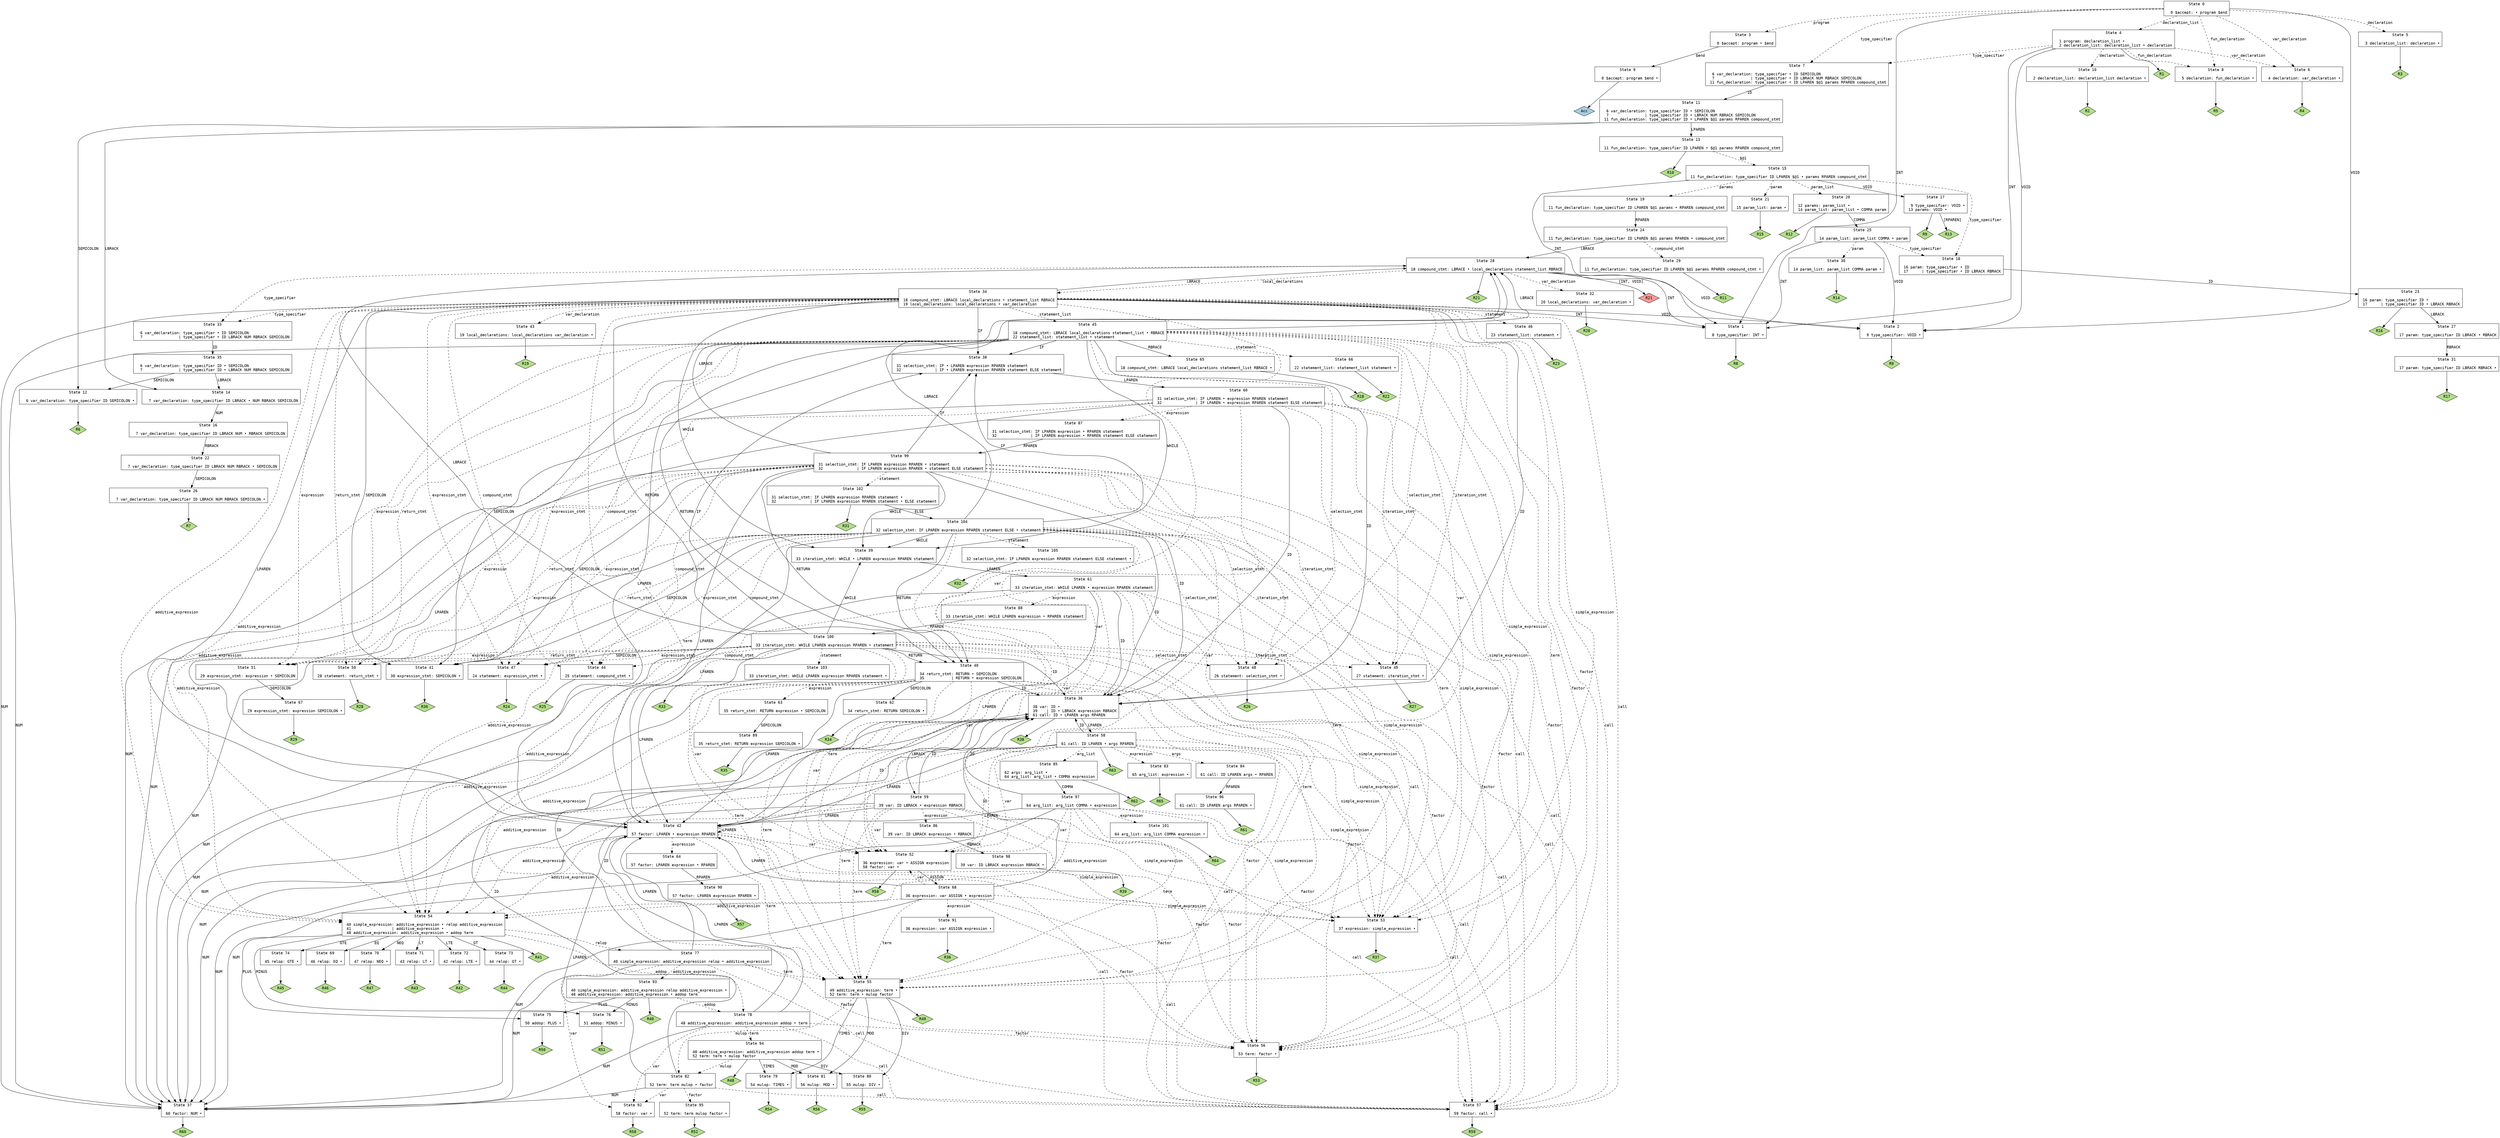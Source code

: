 // Generated by GNU Bison 3.8.2.
// Report bugs to <bug-bison@gnu.org>.
// Home page: <https://www.gnu.org/software/bison/>.

digraph "parser/parser.y"
{
  node [fontname = courier, shape = box, colorscheme = paired6]
  edge [fontname = courier]

  0 [label="State 0\n\l  0 $accept: • program $end\l"]
  0 -> 1 [style=solid label="INT"]
  0 -> 2 [style=solid label="VOID"]
  0 -> 3 [style=dashed label="program"]
  0 -> 4 [style=dashed label="declaration_list"]
  0 -> 5 [style=dashed label="declaration"]
  0 -> 6 [style=dashed label="var_declaration"]
  0 -> 7 [style=dashed label="type_specifier"]
  0 -> 8 [style=dashed label="fun_declaration"]
  1 [label="State 1\n\l  8 type_specifier: INT •\l"]
  1 -> "1R8" [style=solid]
 "1R8" [label="R8", fillcolor=3, shape=diamond, style=filled]
  2 [label="State 2\n\l  9 type_specifier: VOID •\l"]
  2 -> "2R9" [style=solid]
 "2R9" [label="R9", fillcolor=3, shape=diamond, style=filled]
  3 [label="State 3\n\l  0 $accept: program • $end\l"]
  3 -> 9 [style=solid label="$end"]
  4 [label="State 4\n\l  1 program: declaration_list •\l  2 declaration_list: declaration_list • declaration\l"]
  4 -> 1 [style=solid label="INT"]
  4 -> 2 [style=solid label="VOID"]
  4 -> 10 [style=dashed label="declaration"]
  4 -> 6 [style=dashed label="var_declaration"]
  4 -> 7 [style=dashed label="type_specifier"]
  4 -> 8 [style=dashed label="fun_declaration"]
  4 -> "4R1" [style=solid]
 "4R1" [label="R1", fillcolor=3, shape=diamond, style=filled]
  5 [label="State 5\n\l  3 declaration_list: declaration •\l"]
  5 -> "5R3" [style=solid]
 "5R3" [label="R3", fillcolor=3, shape=diamond, style=filled]
  6 [label="State 6\n\l  4 declaration: var_declaration •\l"]
  6 -> "6R4" [style=solid]
 "6R4" [label="R4", fillcolor=3, shape=diamond, style=filled]
  7 [label="State 7\n\l  6 var_declaration: type_specifier • ID SEMICOLON\l  7                | type_specifier • ID LBRACK NUM RBRACK SEMICOLON\l 11 fun_declaration: type_specifier • ID LPAREN $@1 params RPAREN compound_stmt\l"]
  7 -> 11 [style=solid label="ID"]
  8 [label="State 8\n\l  5 declaration: fun_declaration •\l"]
  8 -> "8R5" [style=solid]
 "8R5" [label="R5", fillcolor=3, shape=diamond, style=filled]
  9 [label="State 9\n\l  0 $accept: program $end •\l"]
  9 -> "9R0" [style=solid]
 "9R0" [label="Acc", fillcolor=1, shape=diamond, style=filled]
  10 [label="State 10\n\l  2 declaration_list: declaration_list declaration •\l"]
  10 -> "10R2" [style=solid]
 "10R2" [label="R2", fillcolor=3, shape=diamond, style=filled]
  11 [label="State 11\n\l  6 var_declaration: type_specifier ID • SEMICOLON\l  7                | type_specifier ID • LBRACK NUM RBRACK SEMICOLON\l 11 fun_declaration: type_specifier ID • LPAREN $@1 params RPAREN compound_stmt\l"]
  11 -> 12 [style=solid label="SEMICOLON"]
  11 -> 13 [style=solid label="LPAREN"]
  11 -> 14 [style=solid label="LBRACK"]
  12 [label="State 12\n\l  6 var_declaration: type_specifier ID SEMICOLON •\l"]
  12 -> "12R6" [style=solid]
 "12R6" [label="R6", fillcolor=3, shape=diamond, style=filled]
  13 [label="State 13\n\l 11 fun_declaration: type_specifier ID LPAREN • $@1 params RPAREN compound_stmt\l"]
  13 -> 15 [style=dashed label="$@1"]
  13 -> "13R10" [style=solid]
 "13R10" [label="R10", fillcolor=3, shape=diamond, style=filled]
  14 [label="State 14\n\l  7 var_declaration: type_specifier ID LBRACK • NUM RBRACK SEMICOLON\l"]
  14 -> 16 [style=solid label="NUM"]
  15 [label="State 15\n\l 11 fun_declaration: type_specifier ID LPAREN $@1 • params RPAREN compound_stmt\l"]
  15 -> 1 [style=solid label="INT"]
  15 -> 17 [style=solid label="VOID"]
  15 -> 18 [style=dashed label="type_specifier"]
  15 -> 19 [style=dashed label="params"]
  15 -> 20 [style=dashed label="param_list"]
  15 -> 21 [style=dashed label="param"]
  16 [label="State 16\n\l  7 var_declaration: type_specifier ID LBRACK NUM • RBRACK SEMICOLON\l"]
  16 -> 22 [style=solid label="RBRACK"]
  17 [label="State 17\n\l  9 type_specifier: VOID •\l 13 params: VOID •\l"]
  17 -> "17R9" [style=solid]
 "17R9" [label="R9", fillcolor=3, shape=diamond, style=filled]
  17 -> "17R13" [label="[RPAREN]", style=solid]
 "17R13" [label="R13", fillcolor=3, shape=diamond, style=filled]
  18 [label="State 18\n\l 16 param: type_specifier • ID\l 17      | type_specifier • ID LBRACK RBRACK\l"]
  18 -> 23 [style=solid label="ID"]
  19 [label="State 19\n\l 11 fun_declaration: type_specifier ID LPAREN $@1 params • RPAREN compound_stmt\l"]
  19 -> 24 [style=solid label="RPAREN"]
  20 [label="State 20\n\l 12 params: param_list •\l 14 param_list: param_list • COMMA param\l"]
  20 -> 25 [style=solid label="COMMA"]
  20 -> "20R12" [style=solid]
 "20R12" [label="R12", fillcolor=3, shape=diamond, style=filled]
  21 [label="State 21\n\l 15 param_list: param •\l"]
  21 -> "21R15" [style=solid]
 "21R15" [label="R15", fillcolor=3, shape=diamond, style=filled]
  22 [label="State 22\n\l  7 var_declaration: type_specifier ID LBRACK NUM RBRACK • SEMICOLON\l"]
  22 -> 26 [style=solid label="SEMICOLON"]
  23 [label="State 23\n\l 16 param: type_specifier ID •\l 17      | type_specifier ID • LBRACK RBRACK\l"]
  23 -> 27 [style=solid label="LBRACK"]
  23 -> "23R16" [style=solid]
 "23R16" [label="R16", fillcolor=3, shape=diamond, style=filled]
  24 [label="State 24\n\l 11 fun_declaration: type_specifier ID LPAREN $@1 params RPAREN • compound_stmt\l"]
  24 -> 28 [style=solid label="LBRACE"]
  24 -> 29 [style=dashed label="compound_stmt"]
  25 [label="State 25\n\l 14 param_list: param_list COMMA • param\l"]
  25 -> 1 [style=solid label="INT"]
  25 -> 2 [style=solid label="VOID"]
  25 -> 18 [style=dashed label="type_specifier"]
  25 -> 30 [style=dashed label="param"]
  26 [label="State 26\n\l  7 var_declaration: type_specifier ID LBRACK NUM RBRACK SEMICOLON •\l"]
  26 -> "26R7" [style=solid]
 "26R7" [label="R7", fillcolor=3, shape=diamond, style=filled]
  27 [label="State 27\n\l 17 param: type_specifier ID LBRACK • RBRACK\l"]
  27 -> 31 [style=solid label="RBRACK"]
  28 [label="State 28\n\l 18 compound_stmt: LBRACE • local_declarations statement_list RBRACE\l"]
  28 -> 1 [style=solid label="INT"]
  28 -> 2 [style=solid label="VOID"]
  28 -> 32 [style=dashed label="var_declaration"]
  28 -> 33 [style=dashed label="type_specifier"]
  28 -> 34 [style=dashed label="local_declarations"]
  28 -> "28R21d" [label="[INT, VOID]", style=solid]
 "28R21d" [label="R21", fillcolor=5, shape=diamond, style=filled]
  28 -> "28R21" [style=solid]
 "28R21" [label="R21", fillcolor=3, shape=diamond, style=filled]
  29 [label="State 29\n\l 11 fun_declaration: type_specifier ID LPAREN $@1 params RPAREN compound_stmt •\l"]
  29 -> "29R11" [style=solid]
 "29R11" [label="R11", fillcolor=3, shape=diamond, style=filled]
  30 [label="State 30\n\l 14 param_list: param_list COMMA param •\l"]
  30 -> "30R14" [style=solid]
 "30R14" [label="R14", fillcolor=3, shape=diamond, style=filled]
  31 [label="State 31\n\l 17 param: type_specifier ID LBRACK RBRACK •\l"]
  31 -> "31R17" [style=solid]
 "31R17" [label="R17", fillcolor=3, shape=diamond, style=filled]
  32 [label="State 32\n\l 20 local_declarations: var_declaration •\l"]
  32 -> "32R20" [style=solid]
 "32R20" [label="R20", fillcolor=3, shape=diamond, style=filled]
  33 [label="State 33\n\l  6 var_declaration: type_specifier • ID SEMICOLON\l  7                | type_specifier • ID LBRACK NUM RBRACK SEMICOLON\l"]
  33 -> 35 [style=solid label="ID"]
  34 [label="State 34\n\l 18 compound_stmt: LBRACE local_declarations • statement_list RBRACE\l 19 local_declarations: local_declarations • var_declaration\l"]
  34 -> 36 [style=solid label="ID"]
  34 -> 37 [style=solid label="NUM"]
  34 -> 38 [style=solid label="IF"]
  34 -> 39 [style=solid label="WHILE"]
  34 -> 40 [style=solid label="RETURN"]
  34 -> 1 [style=solid label="INT"]
  34 -> 2 [style=solid label="VOID"]
  34 -> 41 [style=solid label="SEMICOLON"]
  34 -> 42 [style=solid label="LPAREN"]
  34 -> 28 [style=solid label="LBRACE"]
  34 -> 43 [style=dashed label="var_declaration"]
  34 -> 33 [style=dashed label="type_specifier"]
  34 -> 44 [style=dashed label="compound_stmt"]
  34 -> 45 [style=dashed label="statement_list"]
  34 -> 46 [style=dashed label="statement"]
  34 -> 47 [style=dashed label="expression_stmt"]
  34 -> 48 [style=dashed label="selection_stmt"]
  34 -> 49 [style=dashed label="iteration_stmt"]
  34 -> 50 [style=dashed label="return_stmt"]
  34 -> 51 [style=dashed label="expression"]
  34 -> 52 [style=dashed label="var"]
  34 -> 53 [style=dashed label="simple_expression"]
  34 -> 54 [style=dashed label="additive_expression"]
  34 -> 55 [style=dashed label="term"]
  34 -> 56 [style=dashed label="factor"]
  34 -> 57 [style=dashed label="call"]
  35 [label="State 35\n\l  6 var_declaration: type_specifier ID • SEMICOLON\l  7                | type_specifier ID • LBRACK NUM RBRACK SEMICOLON\l"]
  35 -> 12 [style=solid label="SEMICOLON"]
  35 -> 14 [style=solid label="LBRACK"]
  36 [label="State 36\n\l 38 var: ID •\l 39    | ID • LBRACK expression RBRACK\l 61 call: ID • LPAREN args RPAREN\l"]
  36 -> 58 [style=solid label="LPAREN"]
  36 -> 59 [style=solid label="LBRACK"]
  36 -> "36R38" [style=solid]
 "36R38" [label="R38", fillcolor=3, shape=diamond, style=filled]
  37 [label="State 37\n\l 60 factor: NUM •\l"]
  37 -> "37R60" [style=solid]
 "37R60" [label="R60", fillcolor=3, shape=diamond, style=filled]
  38 [label="State 38\n\l 31 selection_stmt: IF • LPAREN expression RPAREN statement\l 32               | IF • LPAREN expression RPAREN statement ELSE statement\l"]
  38 -> 60 [style=solid label="LPAREN"]
  39 [label="State 39\n\l 33 iteration_stmt: WHILE • LPAREN expression RPAREN statement\l"]
  39 -> 61 [style=solid label="LPAREN"]
  40 [label="State 40\n\l 34 return_stmt: RETURN • SEMICOLON\l 35            | RETURN • expression SEMICOLON\l"]
  40 -> 36 [style=solid label="ID"]
  40 -> 37 [style=solid label="NUM"]
  40 -> 62 [style=solid label="SEMICOLON"]
  40 -> 42 [style=solid label="LPAREN"]
  40 -> 63 [style=dashed label="expression"]
  40 -> 52 [style=dashed label="var"]
  40 -> 53 [style=dashed label="simple_expression"]
  40 -> 54 [style=dashed label="additive_expression"]
  40 -> 55 [style=dashed label="term"]
  40 -> 56 [style=dashed label="factor"]
  40 -> 57 [style=dashed label="call"]
  41 [label="State 41\n\l 30 expression_stmt: SEMICOLON •\l"]
  41 -> "41R30" [style=solid]
 "41R30" [label="R30", fillcolor=3, shape=diamond, style=filled]
  42 [label="State 42\n\l 57 factor: LPAREN • expression RPAREN\l"]
  42 -> 36 [style=solid label="ID"]
  42 -> 37 [style=solid label="NUM"]
  42 -> 42 [style=solid label="LPAREN"]
  42 -> 64 [style=dashed label="expression"]
  42 -> 52 [style=dashed label="var"]
  42 -> 53 [style=dashed label="simple_expression"]
  42 -> 54 [style=dashed label="additive_expression"]
  42 -> 55 [style=dashed label="term"]
  42 -> 56 [style=dashed label="factor"]
  42 -> 57 [style=dashed label="call"]
  43 [label="State 43\n\l 19 local_declarations: local_declarations var_declaration •\l"]
  43 -> "43R19" [style=solid]
 "43R19" [label="R19", fillcolor=3, shape=diamond, style=filled]
  44 [label="State 44\n\l 25 statement: compound_stmt •\l"]
  44 -> "44R25" [style=solid]
 "44R25" [label="R25", fillcolor=3, shape=diamond, style=filled]
  45 [label="State 45\n\l 18 compound_stmt: LBRACE local_declarations statement_list • RBRACE\l 22 statement_list: statement_list • statement\l"]
  45 -> 36 [style=solid label="ID"]
  45 -> 37 [style=solid label="NUM"]
  45 -> 38 [style=solid label="IF"]
  45 -> 39 [style=solid label="WHILE"]
  45 -> 40 [style=solid label="RETURN"]
  45 -> 41 [style=solid label="SEMICOLON"]
  45 -> 42 [style=solid label="LPAREN"]
  45 -> 28 [style=solid label="LBRACE"]
  45 -> 65 [style=solid label="RBRACE"]
  45 -> 44 [style=dashed label="compound_stmt"]
  45 -> 66 [style=dashed label="statement"]
  45 -> 47 [style=dashed label="expression_stmt"]
  45 -> 48 [style=dashed label="selection_stmt"]
  45 -> 49 [style=dashed label="iteration_stmt"]
  45 -> 50 [style=dashed label="return_stmt"]
  45 -> 51 [style=dashed label="expression"]
  45 -> 52 [style=dashed label="var"]
  45 -> 53 [style=dashed label="simple_expression"]
  45 -> 54 [style=dashed label="additive_expression"]
  45 -> 55 [style=dashed label="term"]
  45 -> 56 [style=dashed label="factor"]
  45 -> 57 [style=dashed label="call"]
  46 [label="State 46\n\l 23 statement_list: statement •\l"]
  46 -> "46R23" [style=solid]
 "46R23" [label="R23", fillcolor=3, shape=diamond, style=filled]
  47 [label="State 47\n\l 24 statement: expression_stmt •\l"]
  47 -> "47R24" [style=solid]
 "47R24" [label="R24", fillcolor=3, shape=diamond, style=filled]
  48 [label="State 48\n\l 26 statement: selection_stmt •\l"]
  48 -> "48R26" [style=solid]
 "48R26" [label="R26", fillcolor=3, shape=diamond, style=filled]
  49 [label="State 49\n\l 27 statement: iteration_stmt •\l"]
  49 -> "49R27" [style=solid]
 "49R27" [label="R27", fillcolor=3, shape=diamond, style=filled]
  50 [label="State 50\n\l 28 statement: return_stmt •\l"]
  50 -> "50R28" [style=solid]
 "50R28" [label="R28", fillcolor=3, shape=diamond, style=filled]
  51 [label="State 51\n\l 29 expression_stmt: expression • SEMICOLON\l"]
  51 -> 67 [style=solid label="SEMICOLON"]
  52 [label="State 52\n\l 36 expression: var • ASSIGN expression\l 58 factor: var •\l"]
  52 -> 68 [style=solid label="ASSIGN"]
  52 -> "52R58" [style=solid]
 "52R58" [label="R58", fillcolor=3, shape=diamond, style=filled]
  53 [label="State 53\n\l 37 expression: simple_expression •\l"]
  53 -> "53R37" [style=solid]
 "53R37" [label="R37", fillcolor=3, shape=diamond, style=filled]
  54 [label="State 54\n\l 40 simple_expression: additive_expression • relop additive_expression\l 41                  | additive_expression •\l 48 additive_expression: additive_expression • addop term\l"]
  54 -> 69 [style=solid label="EQ"]
  54 -> 70 [style=solid label="NEQ"]
  54 -> 71 [style=solid label="LT"]
  54 -> 72 [style=solid label="LTE"]
  54 -> 73 [style=solid label="GT"]
  54 -> 74 [style=solid label="GTE"]
  54 -> 75 [style=solid label="PLUS"]
  54 -> 76 [style=solid label="MINUS"]
  54 -> 77 [style=dashed label="relop"]
  54 -> 78 [style=dashed label="addop"]
  54 -> "54R41" [style=solid]
 "54R41" [label="R41", fillcolor=3, shape=diamond, style=filled]
  55 [label="State 55\n\l 49 additive_expression: term •\l 52 term: term • mulop factor\l"]
  55 -> 79 [style=solid label="TIMES"]
  55 -> 80 [style=solid label="DIV"]
  55 -> 81 [style=solid label="MOD"]
  55 -> 82 [style=dashed label="mulop"]
  55 -> "55R49" [style=solid]
 "55R49" [label="R49", fillcolor=3, shape=diamond, style=filled]
  56 [label="State 56\n\l 53 term: factor •\l"]
  56 -> "56R53" [style=solid]
 "56R53" [label="R53", fillcolor=3, shape=diamond, style=filled]
  57 [label="State 57\n\l 59 factor: call •\l"]
  57 -> "57R59" [style=solid]
 "57R59" [label="R59", fillcolor=3, shape=diamond, style=filled]
  58 [label="State 58\n\l 61 call: ID LPAREN • args RPAREN\l"]
  58 -> 36 [style=solid label="ID"]
  58 -> 37 [style=solid label="NUM"]
  58 -> 42 [style=solid label="LPAREN"]
  58 -> 83 [style=dashed label="expression"]
  58 -> 52 [style=dashed label="var"]
  58 -> 53 [style=dashed label="simple_expression"]
  58 -> 54 [style=dashed label="additive_expression"]
  58 -> 55 [style=dashed label="term"]
  58 -> 56 [style=dashed label="factor"]
  58 -> 57 [style=dashed label="call"]
  58 -> 84 [style=dashed label="args"]
  58 -> 85 [style=dashed label="arg_list"]
  58 -> "58R63" [style=solid]
 "58R63" [label="R63", fillcolor=3, shape=diamond, style=filled]
  59 [label="State 59\n\l 39 var: ID LBRACK • expression RBRACK\l"]
  59 -> 36 [style=solid label="ID"]
  59 -> 37 [style=solid label="NUM"]
  59 -> 42 [style=solid label="LPAREN"]
  59 -> 86 [style=dashed label="expression"]
  59 -> 52 [style=dashed label="var"]
  59 -> 53 [style=dashed label="simple_expression"]
  59 -> 54 [style=dashed label="additive_expression"]
  59 -> 55 [style=dashed label="term"]
  59 -> 56 [style=dashed label="factor"]
  59 -> 57 [style=dashed label="call"]
  60 [label="State 60\n\l 31 selection_stmt: IF LPAREN • expression RPAREN statement\l 32               | IF LPAREN • expression RPAREN statement ELSE statement\l"]
  60 -> 36 [style=solid label="ID"]
  60 -> 37 [style=solid label="NUM"]
  60 -> 42 [style=solid label="LPAREN"]
  60 -> 87 [style=dashed label="expression"]
  60 -> 52 [style=dashed label="var"]
  60 -> 53 [style=dashed label="simple_expression"]
  60 -> 54 [style=dashed label="additive_expression"]
  60 -> 55 [style=dashed label="term"]
  60 -> 56 [style=dashed label="factor"]
  60 -> 57 [style=dashed label="call"]
  61 [label="State 61\n\l 33 iteration_stmt: WHILE LPAREN • expression RPAREN statement\l"]
  61 -> 36 [style=solid label="ID"]
  61 -> 37 [style=solid label="NUM"]
  61 -> 42 [style=solid label="LPAREN"]
  61 -> 88 [style=dashed label="expression"]
  61 -> 52 [style=dashed label="var"]
  61 -> 53 [style=dashed label="simple_expression"]
  61 -> 54 [style=dashed label="additive_expression"]
  61 -> 55 [style=dashed label="term"]
  61 -> 56 [style=dashed label="factor"]
  61 -> 57 [style=dashed label="call"]
  62 [label="State 62\n\l 34 return_stmt: RETURN SEMICOLON •\l"]
  62 -> "62R34" [style=solid]
 "62R34" [label="R34", fillcolor=3, shape=diamond, style=filled]
  63 [label="State 63\n\l 35 return_stmt: RETURN expression • SEMICOLON\l"]
  63 -> 89 [style=solid label="SEMICOLON"]
  64 [label="State 64\n\l 57 factor: LPAREN expression • RPAREN\l"]
  64 -> 90 [style=solid label="RPAREN"]
  65 [label="State 65\n\l 18 compound_stmt: LBRACE local_declarations statement_list RBRACE •\l"]
  65 -> "65R18" [style=solid]
 "65R18" [label="R18", fillcolor=3, shape=diamond, style=filled]
  66 [label="State 66\n\l 22 statement_list: statement_list statement •\l"]
  66 -> "66R22" [style=solid]
 "66R22" [label="R22", fillcolor=3, shape=diamond, style=filled]
  67 [label="State 67\n\l 29 expression_stmt: expression SEMICOLON •\l"]
  67 -> "67R29" [style=solid]
 "67R29" [label="R29", fillcolor=3, shape=diamond, style=filled]
  68 [label="State 68\n\l 36 expression: var ASSIGN • expression\l"]
  68 -> 36 [style=solid label="ID"]
  68 -> 37 [style=solid label="NUM"]
  68 -> 42 [style=solid label="LPAREN"]
  68 -> 91 [style=dashed label="expression"]
  68 -> 52 [style=dashed label="var"]
  68 -> 53 [style=dashed label="simple_expression"]
  68 -> 54 [style=dashed label="additive_expression"]
  68 -> 55 [style=dashed label="term"]
  68 -> 56 [style=dashed label="factor"]
  68 -> 57 [style=dashed label="call"]
  69 [label="State 69\n\l 46 relop: EQ •\l"]
  69 -> "69R46" [style=solid]
 "69R46" [label="R46", fillcolor=3, shape=diamond, style=filled]
  70 [label="State 70\n\l 47 relop: NEQ •\l"]
  70 -> "70R47" [style=solid]
 "70R47" [label="R47", fillcolor=3, shape=diamond, style=filled]
  71 [label="State 71\n\l 43 relop: LT •\l"]
  71 -> "71R43" [style=solid]
 "71R43" [label="R43", fillcolor=3, shape=diamond, style=filled]
  72 [label="State 72\n\l 42 relop: LTE •\l"]
  72 -> "72R42" [style=solid]
 "72R42" [label="R42", fillcolor=3, shape=diamond, style=filled]
  73 [label="State 73\n\l 44 relop: GT •\l"]
  73 -> "73R44" [style=solid]
 "73R44" [label="R44", fillcolor=3, shape=diamond, style=filled]
  74 [label="State 74\n\l 45 relop: GTE •\l"]
  74 -> "74R45" [style=solid]
 "74R45" [label="R45", fillcolor=3, shape=diamond, style=filled]
  75 [label="State 75\n\l 50 addop: PLUS •\l"]
  75 -> "75R50" [style=solid]
 "75R50" [label="R50", fillcolor=3, shape=diamond, style=filled]
  76 [label="State 76\n\l 51 addop: MINUS •\l"]
  76 -> "76R51" [style=solid]
 "76R51" [label="R51", fillcolor=3, shape=diamond, style=filled]
  77 [label="State 77\n\l 40 simple_expression: additive_expression relop • additive_expression\l"]
  77 -> 36 [style=solid label="ID"]
  77 -> 37 [style=solid label="NUM"]
  77 -> 42 [style=solid label="LPAREN"]
  77 -> 92 [style=dashed label="var"]
  77 -> 93 [style=dashed label="additive_expression"]
  77 -> 55 [style=dashed label="term"]
  77 -> 56 [style=dashed label="factor"]
  77 -> 57 [style=dashed label="call"]
  78 [label="State 78\n\l 48 additive_expression: additive_expression addop • term\l"]
  78 -> 36 [style=solid label="ID"]
  78 -> 37 [style=solid label="NUM"]
  78 -> 42 [style=solid label="LPAREN"]
  78 -> 92 [style=dashed label="var"]
  78 -> 94 [style=dashed label="term"]
  78 -> 56 [style=dashed label="factor"]
  78 -> 57 [style=dashed label="call"]
  79 [label="State 79\n\l 54 mulop: TIMES •\l"]
  79 -> "79R54" [style=solid]
 "79R54" [label="R54", fillcolor=3, shape=diamond, style=filled]
  80 [label="State 80\n\l 55 mulop: DIV •\l"]
  80 -> "80R55" [style=solid]
 "80R55" [label="R55", fillcolor=3, shape=diamond, style=filled]
  81 [label="State 81\n\l 56 mulop: MOD •\l"]
  81 -> "81R56" [style=solid]
 "81R56" [label="R56", fillcolor=3, shape=diamond, style=filled]
  82 [label="State 82\n\l 52 term: term mulop • factor\l"]
  82 -> 36 [style=solid label="ID"]
  82 -> 37 [style=solid label="NUM"]
  82 -> 42 [style=solid label="LPAREN"]
  82 -> 92 [style=dashed label="var"]
  82 -> 95 [style=dashed label="factor"]
  82 -> 57 [style=dashed label="call"]
  83 [label="State 83\n\l 65 arg_list: expression •\l"]
  83 -> "83R65" [style=solid]
 "83R65" [label="R65", fillcolor=3, shape=diamond, style=filled]
  84 [label="State 84\n\l 61 call: ID LPAREN args • RPAREN\l"]
  84 -> 96 [style=solid label="RPAREN"]
  85 [label="State 85\n\l 62 args: arg_list •\l 64 arg_list: arg_list • COMMA expression\l"]
  85 -> 97 [style=solid label="COMMA"]
  85 -> "85R62" [style=solid]
 "85R62" [label="R62", fillcolor=3, shape=diamond, style=filled]
  86 [label="State 86\n\l 39 var: ID LBRACK expression • RBRACK\l"]
  86 -> 98 [style=solid label="RBRACK"]
  87 [label="State 87\n\l 31 selection_stmt: IF LPAREN expression • RPAREN statement\l 32               | IF LPAREN expression • RPAREN statement ELSE statement\l"]
  87 -> 99 [style=solid label="RPAREN"]
  88 [label="State 88\n\l 33 iteration_stmt: WHILE LPAREN expression • RPAREN statement\l"]
  88 -> 100 [style=solid label="RPAREN"]
  89 [label="State 89\n\l 35 return_stmt: RETURN expression SEMICOLON •\l"]
  89 -> "89R35" [style=solid]
 "89R35" [label="R35", fillcolor=3, shape=diamond, style=filled]
  90 [label="State 90\n\l 57 factor: LPAREN expression RPAREN •\l"]
  90 -> "90R57" [style=solid]
 "90R57" [label="R57", fillcolor=3, shape=diamond, style=filled]
  91 [label="State 91\n\l 36 expression: var ASSIGN expression •\l"]
  91 -> "91R36" [style=solid]
 "91R36" [label="R36", fillcolor=3, shape=diamond, style=filled]
  92 [label="State 92\n\l 58 factor: var •\l"]
  92 -> "92R58" [style=solid]
 "92R58" [label="R58", fillcolor=3, shape=diamond, style=filled]
  93 [label="State 93\n\l 40 simple_expression: additive_expression relop additive_expression •\l 48 additive_expression: additive_expression • addop term\l"]
  93 -> 75 [style=solid label="PLUS"]
  93 -> 76 [style=solid label="MINUS"]
  93 -> 78 [style=dashed label="addop"]
  93 -> "93R40" [style=solid]
 "93R40" [label="R40", fillcolor=3, shape=diamond, style=filled]
  94 [label="State 94\n\l 48 additive_expression: additive_expression addop term •\l 52 term: term • mulop factor\l"]
  94 -> 79 [style=solid label="TIMES"]
  94 -> 80 [style=solid label="DIV"]
  94 -> 81 [style=solid label="MOD"]
  94 -> 82 [style=dashed label="mulop"]
  94 -> "94R48" [style=solid]
 "94R48" [label="R48", fillcolor=3, shape=diamond, style=filled]
  95 [label="State 95\n\l 52 term: term mulop factor •\l"]
  95 -> "95R52" [style=solid]
 "95R52" [label="R52", fillcolor=3, shape=diamond, style=filled]
  96 [label="State 96\n\l 61 call: ID LPAREN args RPAREN •\l"]
  96 -> "96R61" [style=solid]
 "96R61" [label="R61", fillcolor=3, shape=diamond, style=filled]
  97 [label="State 97\n\l 64 arg_list: arg_list COMMA • expression\l"]
  97 -> 36 [style=solid label="ID"]
  97 -> 37 [style=solid label="NUM"]
  97 -> 42 [style=solid label="LPAREN"]
  97 -> 101 [style=dashed label="expression"]
  97 -> 52 [style=dashed label="var"]
  97 -> 53 [style=dashed label="simple_expression"]
  97 -> 54 [style=dashed label="additive_expression"]
  97 -> 55 [style=dashed label="term"]
  97 -> 56 [style=dashed label="factor"]
  97 -> 57 [style=dashed label="call"]
  98 [label="State 98\n\l 39 var: ID LBRACK expression RBRACK •\l"]
  98 -> "98R39" [style=solid]
 "98R39" [label="R39", fillcolor=3, shape=diamond, style=filled]
  99 [label="State 99\n\l 31 selection_stmt: IF LPAREN expression RPAREN • statement\l 32               | IF LPAREN expression RPAREN • statement ELSE statement\l"]
  99 -> 36 [style=solid label="ID"]
  99 -> 37 [style=solid label="NUM"]
  99 -> 38 [style=solid label="IF"]
  99 -> 39 [style=solid label="WHILE"]
  99 -> 40 [style=solid label="RETURN"]
  99 -> 41 [style=solid label="SEMICOLON"]
  99 -> 42 [style=solid label="LPAREN"]
  99 -> 28 [style=solid label="LBRACE"]
  99 -> 44 [style=dashed label="compound_stmt"]
  99 -> 102 [style=dashed label="statement"]
  99 -> 47 [style=dashed label="expression_stmt"]
  99 -> 48 [style=dashed label="selection_stmt"]
  99 -> 49 [style=dashed label="iteration_stmt"]
  99 -> 50 [style=dashed label="return_stmt"]
  99 -> 51 [style=dashed label="expression"]
  99 -> 52 [style=dashed label="var"]
  99 -> 53 [style=dashed label="simple_expression"]
  99 -> 54 [style=dashed label="additive_expression"]
  99 -> 55 [style=dashed label="term"]
  99 -> 56 [style=dashed label="factor"]
  99 -> 57 [style=dashed label="call"]
  100 [label="State 100\n\l 33 iteration_stmt: WHILE LPAREN expression RPAREN • statement\l"]
  100 -> 36 [style=solid label="ID"]
  100 -> 37 [style=solid label="NUM"]
  100 -> 38 [style=solid label="IF"]
  100 -> 39 [style=solid label="WHILE"]
  100 -> 40 [style=solid label="RETURN"]
  100 -> 41 [style=solid label="SEMICOLON"]
  100 -> 42 [style=solid label="LPAREN"]
  100 -> 28 [style=solid label="LBRACE"]
  100 -> 44 [style=dashed label="compound_stmt"]
  100 -> 103 [style=dashed label="statement"]
  100 -> 47 [style=dashed label="expression_stmt"]
  100 -> 48 [style=dashed label="selection_stmt"]
  100 -> 49 [style=dashed label="iteration_stmt"]
  100 -> 50 [style=dashed label="return_stmt"]
  100 -> 51 [style=dashed label="expression"]
  100 -> 52 [style=dashed label="var"]
  100 -> 53 [style=dashed label="simple_expression"]
  100 -> 54 [style=dashed label="additive_expression"]
  100 -> 55 [style=dashed label="term"]
  100 -> 56 [style=dashed label="factor"]
  100 -> 57 [style=dashed label="call"]
  101 [label="State 101\n\l 64 arg_list: arg_list COMMA expression •\l"]
  101 -> "101R64" [style=solid]
 "101R64" [label="R64", fillcolor=3, shape=diamond, style=filled]
  102 [label="State 102\n\l 31 selection_stmt: IF LPAREN expression RPAREN statement •\l 32               | IF LPAREN expression RPAREN statement • ELSE statement\l"]
  102 -> 104 [style=solid label="ELSE"]
  102 -> "102R31" [style=solid]
 "102R31" [label="R31", fillcolor=3, shape=diamond, style=filled]
  103 [label="State 103\n\l 33 iteration_stmt: WHILE LPAREN expression RPAREN statement •\l"]
  103 -> "103R33" [style=solid]
 "103R33" [label="R33", fillcolor=3, shape=diamond, style=filled]
  104 [label="State 104\n\l 32 selection_stmt: IF LPAREN expression RPAREN statement ELSE • statement\l"]
  104 -> 36 [style=solid label="ID"]
  104 -> 37 [style=solid label="NUM"]
  104 -> 38 [style=solid label="IF"]
  104 -> 39 [style=solid label="WHILE"]
  104 -> 40 [style=solid label="RETURN"]
  104 -> 41 [style=solid label="SEMICOLON"]
  104 -> 42 [style=solid label="LPAREN"]
  104 -> 28 [style=solid label="LBRACE"]
  104 -> 44 [style=dashed label="compound_stmt"]
  104 -> 105 [style=dashed label="statement"]
  104 -> 47 [style=dashed label="expression_stmt"]
  104 -> 48 [style=dashed label="selection_stmt"]
  104 -> 49 [style=dashed label="iteration_stmt"]
  104 -> 50 [style=dashed label="return_stmt"]
  104 -> 51 [style=dashed label="expression"]
  104 -> 52 [style=dashed label="var"]
  104 -> 53 [style=dashed label="simple_expression"]
  104 -> 54 [style=dashed label="additive_expression"]
  104 -> 55 [style=dashed label="term"]
  104 -> 56 [style=dashed label="factor"]
  104 -> 57 [style=dashed label="call"]
  105 [label="State 105\n\l 32 selection_stmt: IF LPAREN expression RPAREN statement ELSE statement •\l"]
  105 -> "105R32" [style=solid]
 "105R32" [label="R32", fillcolor=3, shape=diamond, style=filled]
}
